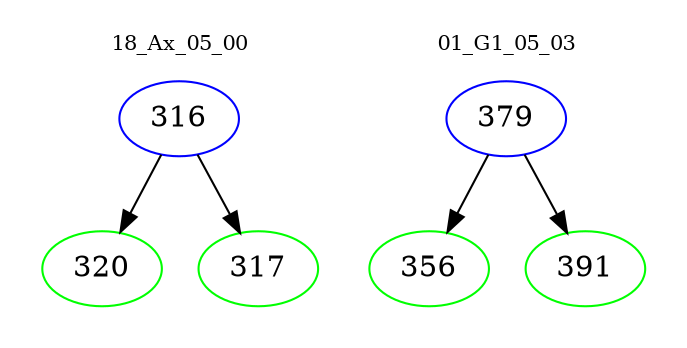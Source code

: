 digraph{
subgraph cluster_0 {
color = white
label = "18_Ax_05_00";
fontsize=10;
T0_316 [label="316", color="blue"]
T0_316 -> T0_320 [color="black"]
T0_320 [label="320", color="green"]
T0_316 -> T0_317 [color="black"]
T0_317 [label="317", color="green"]
}
subgraph cluster_1 {
color = white
label = "01_G1_05_03";
fontsize=10;
T1_379 [label="379", color="blue"]
T1_379 -> T1_356 [color="black"]
T1_356 [label="356", color="green"]
T1_379 -> T1_391 [color="black"]
T1_391 [label="391", color="green"]
}
}
